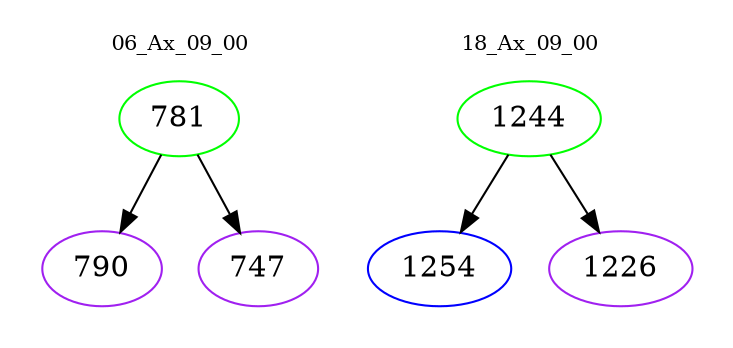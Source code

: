 digraph{
subgraph cluster_0 {
color = white
label = "06_Ax_09_00";
fontsize=10;
T0_781 [label="781", color="green"]
T0_781 -> T0_790 [color="black"]
T0_790 [label="790", color="purple"]
T0_781 -> T0_747 [color="black"]
T0_747 [label="747", color="purple"]
}
subgraph cluster_1 {
color = white
label = "18_Ax_09_00";
fontsize=10;
T1_1244 [label="1244", color="green"]
T1_1244 -> T1_1254 [color="black"]
T1_1254 [label="1254", color="blue"]
T1_1244 -> T1_1226 [color="black"]
T1_1226 [label="1226", color="purple"]
}
}
